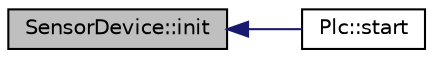 digraph "SensorDevice::init"
{
  edge [fontname="Helvetica",fontsize="10",labelfontname="Helvetica",labelfontsize="10"];
  node [fontname="Helvetica",fontsize="10",shape=record];
  rankdir="LR";
  Node11 [label="SensorDevice::init",height=0.2,width=0.4,color="black", fillcolor="grey75", style="filled", fontcolor="black"];
  Node11 -> Node12 [dir="back",color="midnightblue",fontsize="10",style="solid"];
  Node12 [label="Plc::start",height=0.2,width=0.4,color="black", fillcolor="white", style="filled",URL="$class_plc.html#a53d31f51484e39fc320b02be053de157",tooltip="usrctrl "];
}

